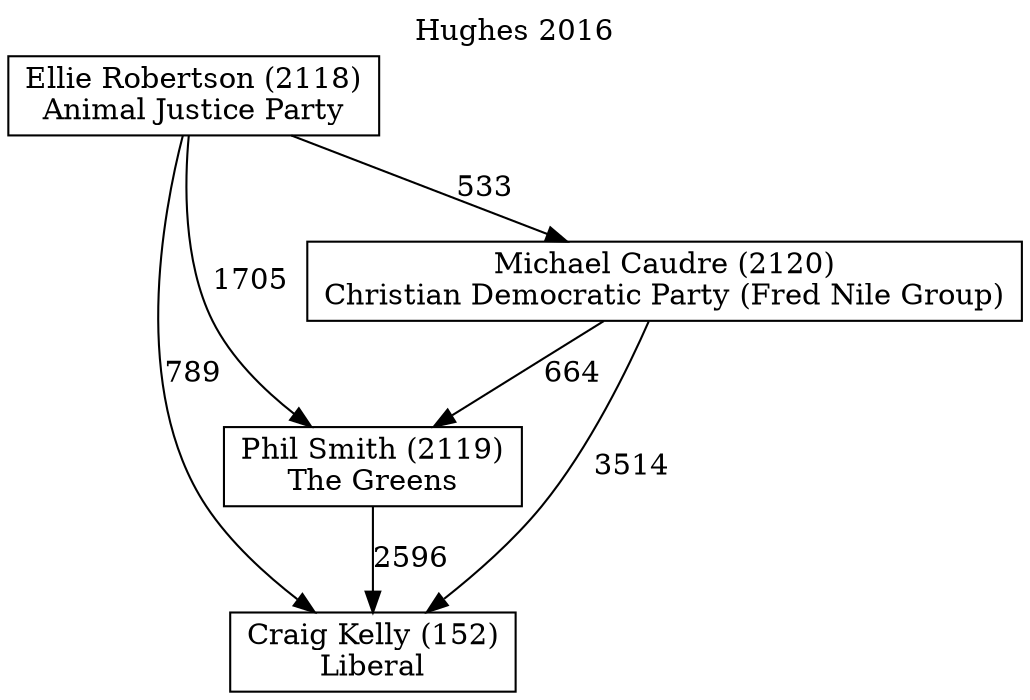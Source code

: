 // House preference flow
digraph "Craig Kelly (152)_Hughes_2016" {
	graph [label="Hughes 2016" labelloc=t mclimit=10]
	node [shape=box]
	"Craig Kelly (152)" [label="Craig Kelly (152)
Liberal"]
	"Phil Smith (2119)" [label="Phil Smith (2119)
The Greens"]
	"Michael Caudre (2120)" [label="Michael Caudre (2120)
Christian Democratic Party (Fred Nile Group)"]
	"Ellie Robertson (2118)" [label="Ellie Robertson (2118)
Animal Justice Party"]
	"Phil Smith (2119)" -> "Craig Kelly (152)" [label=2596]
	"Michael Caudre (2120)" -> "Phil Smith (2119)" [label=664]
	"Ellie Robertson (2118)" -> "Michael Caudre (2120)" [label=533]
	"Michael Caudre (2120)" -> "Craig Kelly (152)" [label=3514]
	"Ellie Robertson (2118)" -> "Craig Kelly (152)" [label=789]
	"Ellie Robertson (2118)" -> "Phil Smith (2119)" [label=1705]
}
